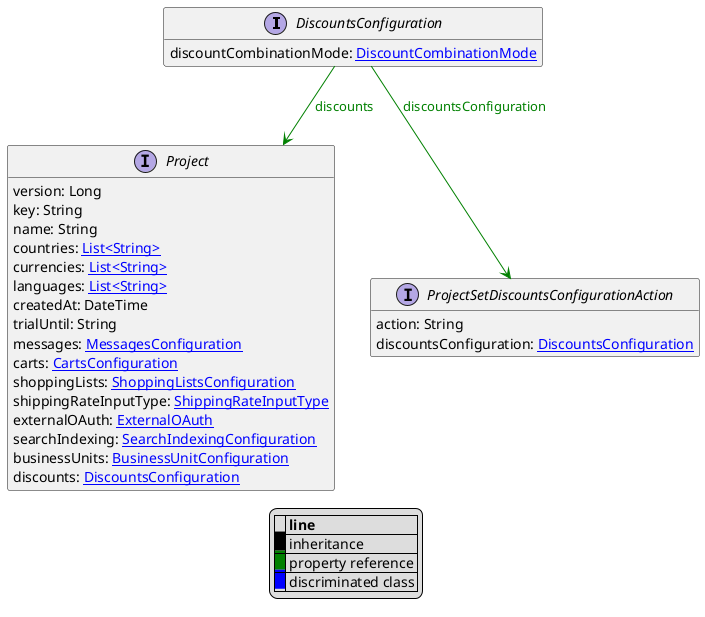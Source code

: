 @startuml

hide empty fields
hide empty methods
legend
|= |= line |
|<back:black>   </back>| inheritance |
|<back:green>   </back>| property reference |
|<back:blue>   </back>| discriminated class |
endlegend
interface DiscountsConfiguration [[DiscountsConfiguration.svg]]  {
    discountCombinationMode: [[DiscountCombinationMode.svg DiscountCombinationMode]]
}



interface Project [[Project.svg]]  {
    version: Long
    key: String
    name: String
    countries: [[String.svg List<String>]]
    currencies: [[String.svg List<String>]]
    languages: [[String.svg List<String>]]
    createdAt: DateTime
    trialUntil: String
    messages: [[MessagesConfiguration.svg MessagesConfiguration]]
    carts: [[CartsConfiguration.svg CartsConfiguration]]
    shoppingLists: [[ShoppingListsConfiguration.svg ShoppingListsConfiguration]]
    shippingRateInputType: [[ShippingRateInputType.svg ShippingRateInputType]]
    externalOAuth: [[ExternalOAuth.svg ExternalOAuth]]
    searchIndexing: [[SearchIndexingConfiguration.svg SearchIndexingConfiguration]]
    businessUnits: [[BusinessUnitConfiguration.svg BusinessUnitConfiguration]]
    discounts: [[DiscountsConfiguration.svg DiscountsConfiguration]]
}
interface ProjectSetDiscountsConfigurationAction [[ProjectSetDiscountsConfigurationAction.svg]]  {
    action: String
    discountsConfiguration: [[DiscountsConfiguration.svg DiscountsConfiguration]]
}

DiscountsConfiguration --> Project #green;text:green : "discounts"
DiscountsConfiguration --> ProjectSetDiscountsConfigurationAction #green;text:green : "discountsConfiguration"
@enduml
